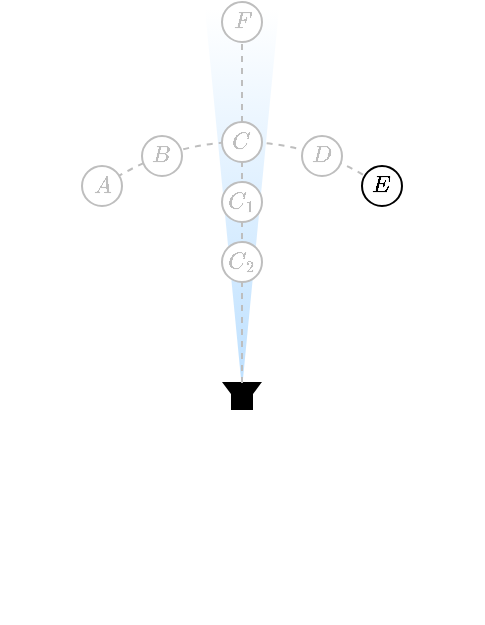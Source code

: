 <mxfile version="18.2.0" type="device"><diagram id="nbyYqG86AltAUJjfhaiX" name="Page-1"><mxGraphModel dx="416" dy="245" grid="1" gridSize="10" guides="1" tooltips="1" connect="1" arrows="1" fold="1" page="1" pageScale="1" pageWidth="850" pageHeight="1100" math="1" shadow="0"><root><mxCell id="0"/><mxCell id="1" parent="0"/><mxCell id="ARxvcTcsmLzKq2lvWDby-2" value="" style="triangle;whiteSpace=wrap;html=1;fontColor=#BEBEBE;strokeColor=none;rotation=90;gradientColor=#BDE0FF;fillColor=default;gradientDirection=east;" parent="1" vertex="1"><mxGeometry x="185" y="250" width="190" height="37" as="geometry"/></mxCell><mxCell id="GgWvXQZcvjftOC2y0_yW-14" value="" style="verticalLabelPosition=bottom;verticalAlign=top;html=1;shape=mxgraph.basic.arc;startAngle=0.889;endAngle=0.112;fillColor=none;aspect=fixed;dashed=1;fontColor=#BEBEBE;strokeColor=#BEBEBE;" parent="1" vertex="1"><mxGeometry x="160" y="240" width="240" height="240" as="geometry"/></mxCell><mxCell id="GgWvXQZcvjftOC2y0_yW-24" value="" style="edgeStyle=orthogonalEdgeStyle;rounded=0;orthogonalLoop=1;jettySize=auto;html=1;fontSize=10;endArrow=none;endFill=0;dashed=1;fontColor=#BEBEBE;strokeColor=#BEBEBE;" parent="1" source="GgWvXQZcvjftOC2y0_yW-1" target="GgWvXQZcvjftOC2y0_yW-19" edge="1"><mxGeometry relative="1" as="geometry"/></mxCell><mxCell id="GgWvXQZcvjftOC2y0_yW-1" value="$$C$$" style="ellipse;whiteSpace=wrap;html=1;aspect=fixed;fontSize=10;strokeColor=#BEBEBE;fontColor=#BEBEBE;" parent="1" vertex="1"><mxGeometry x="270" y="230" width="20" height="20" as="geometry"/></mxCell><mxCell id="GgWvXQZcvjftOC2y0_yW-6" value="$$D$$" style="ellipse;whiteSpace=wrap;html=1;aspect=fixed;fontSize=10;fontColor=#BEBEBE;strokeColor=#BEBEBE;" parent="1" vertex="1"><mxGeometry x="310" y="237" width="20" height="20" as="geometry"/></mxCell><mxCell id="GgWvXQZcvjftOC2y0_yW-7" value="$$E$$" style="ellipse;whiteSpace=wrap;html=1;aspect=fixed;fontSize=10;fontColor=#000000;strokeColor=#000000;" parent="1" vertex="1"><mxGeometry x="340" y="252" width="20" height="20" as="geometry"/></mxCell><mxCell id="GgWvXQZcvjftOC2y0_yW-10" value="" style="group;fillColor=none;rotation=-90;" parent="1" vertex="1" connectable="0"><mxGeometry x="273" y="353.5" width="14" height="25" as="geometry"/></mxCell><mxCell id="GgWvXQZcvjftOC2y0_yW-11" value="" style="rounded=0;whiteSpace=wrap;html=1;fillColor=#000000;rotation=-90;" parent="GgWvXQZcvjftOC2y0_yW-10" vertex="1"><mxGeometry x="2" y="10" width="10" height="10" as="geometry"/></mxCell><mxCell id="GgWvXQZcvjftOC2y0_yW-12" value="" style="triangle;whiteSpace=wrap;html=1;rotation=-270;fillColor=#000000;" parent="GgWvXQZcvjftOC2y0_yW-10" vertex="1"><mxGeometry x="1" y="4" width="12" height="18" as="geometry"/></mxCell><mxCell id="GgWvXQZcvjftOC2y0_yW-13" value="" style="endArrow=none;html=1;rounded=0;exitX=0;exitY=0.5;exitDx=0;exitDy=0;entryX=0.5;entryY=1;entryDx=0;entryDy=0;dashed=1;strokeColor=#BEBEBE;" parent="1" source="GgWvXQZcvjftOC2y0_yW-12" target="GgWvXQZcvjftOC2y0_yW-1" edge="1"><mxGeometry width="50" height="50" relative="1" as="geometry"><mxPoint x="250" y="340" as="sourcePoint"/><mxPoint x="300" y="290" as="targetPoint"/></mxGeometry></mxCell><mxCell id="GgWvXQZcvjftOC2y0_yW-15" value="$$B$$" style="ellipse;whiteSpace=wrap;html=1;aspect=fixed;fontSize=10;fontColor=#BEBEBE;strokeColor=#BEBEBE;" parent="1" vertex="1"><mxGeometry x="230" y="237" width="20" height="20" as="geometry"/></mxCell><mxCell id="GgWvXQZcvjftOC2y0_yW-16" value="$$A$$" style="ellipse;whiteSpace=wrap;html=1;aspect=fixed;fontSize=10;fontColor=#BEBEBE;strokeColor=#BEBEBE;" parent="1" vertex="1"><mxGeometry x="200" y="252" width="20" height="20" as="geometry"/></mxCell><mxCell id="GgWvXQZcvjftOC2y0_yW-17" value="$$C_1$$" style="ellipse;whiteSpace=wrap;html=1;aspect=fixed;fontSize=10;strokeColor=#BEBEBE;fontColor=#BEBEBE;" parent="1" vertex="1"><mxGeometry x="270" y="260" width="20" height="20" as="geometry"/></mxCell><mxCell id="GgWvXQZcvjftOC2y0_yW-18" value="$$C_2$$" style="ellipse;whiteSpace=wrap;html=1;aspect=fixed;fontSize=10;strokeColor=#BEBEBE;fontColor=#BEBEBE;" parent="1" vertex="1"><mxGeometry x="270" y="290" width="20" height="20" as="geometry"/></mxCell><mxCell id="GgWvXQZcvjftOC2y0_yW-19" value="$$F$$" style="ellipse;whiteSpace=wrap;html=1;aspect=fixed;fontSize=10;strokeColor=#BEBEBE;fontColor=#BEBEBE;" parent="1" vertex="1"><mxGeometry x="270" y="170" width="20" height="20" as="geometry"/></mxCell></root></mxGraphModel></diagram></mxfile>
